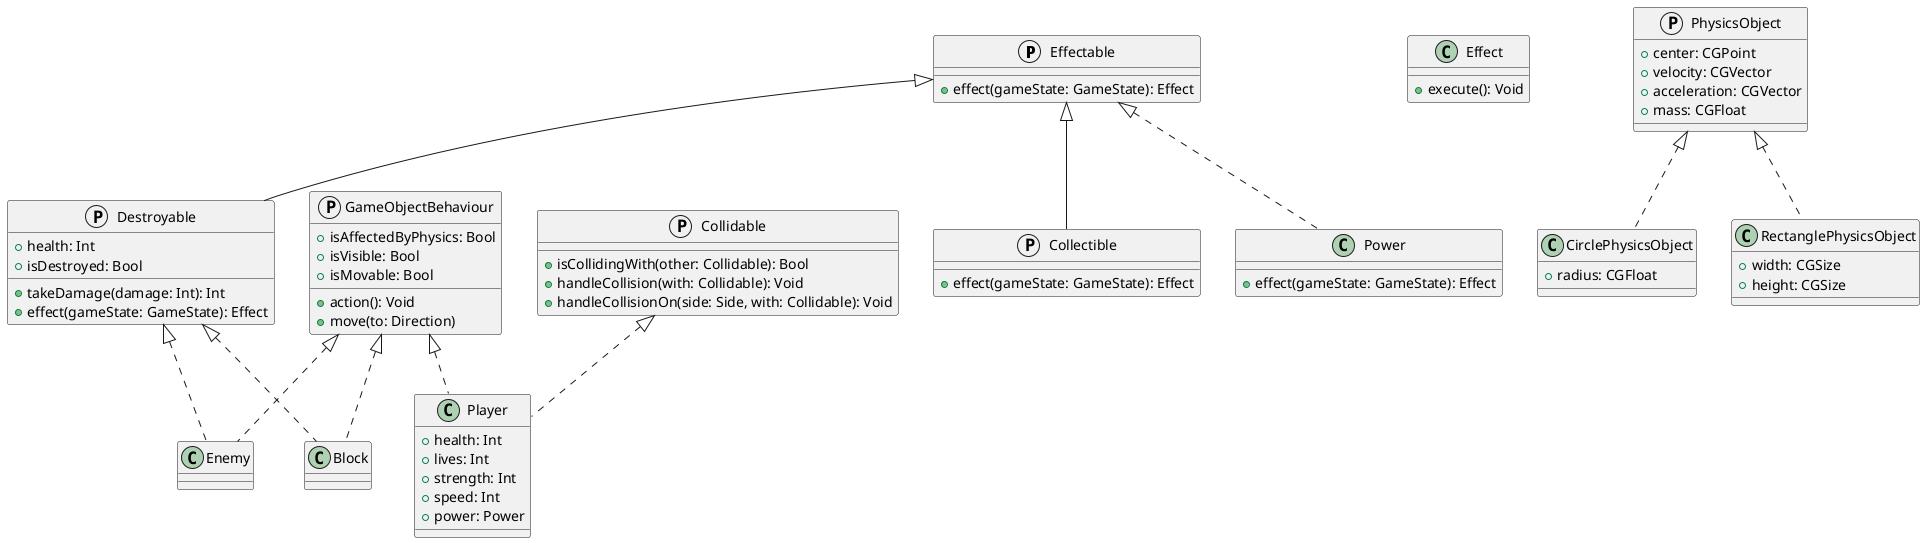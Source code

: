 @startuml

protocol Effectable {
    +effect(gameState: GameState): Effect
}
protocol Destroyable extends Effectable {
    +health: Int
    +isDestroyed: Bool
    +takeDamage(damage: Int): Int
    +effect(gameState: GameState): Effect
}

protocol Collidable {
    +isCollidingWith(other: Collidable): Bool
    +handleCollision(with: Collidable): Void
    +handleCollisionOn(side: Side, with: Collidable): Void
}

protocol Collectible extends Effectable {
    +effect(gameState: GameState): Effect
}

protocol GameObjectBehaviour {
    +isAffectedByPhysics: Bool
    +isVisible: Bool
    +isMovable: Bool

    +action(): Void
    +move(to: Direction)
}

class Power implements Effectable {
    +effect(gameState: GameState): Effect
}

class Enemy implements Destroyable, GameObjectBehaviour {
}

class Block implements Destroyable, GameObjectBehaviour {
}

class Effect {
    +execute(): Void
}

class Player implements GameObjectBehaviour, Collidable {
    +health: Int
    +lives: Int
    +strength: Int
    +speed: Int
    +power: Power
}

protocol PhysicsObject {
    +center: CGPoint
    +velocity: CGVector
    +acceleration: CGVector
    +mass: CGFloat
}

class CirclePhysicsObject implements PhysicsObject {
    +radius: CGFloat
}

class RectanglePhysicsObject implements PhysicsObject {
    +width: CGSize
    +height: CGSize
}


@enduml

